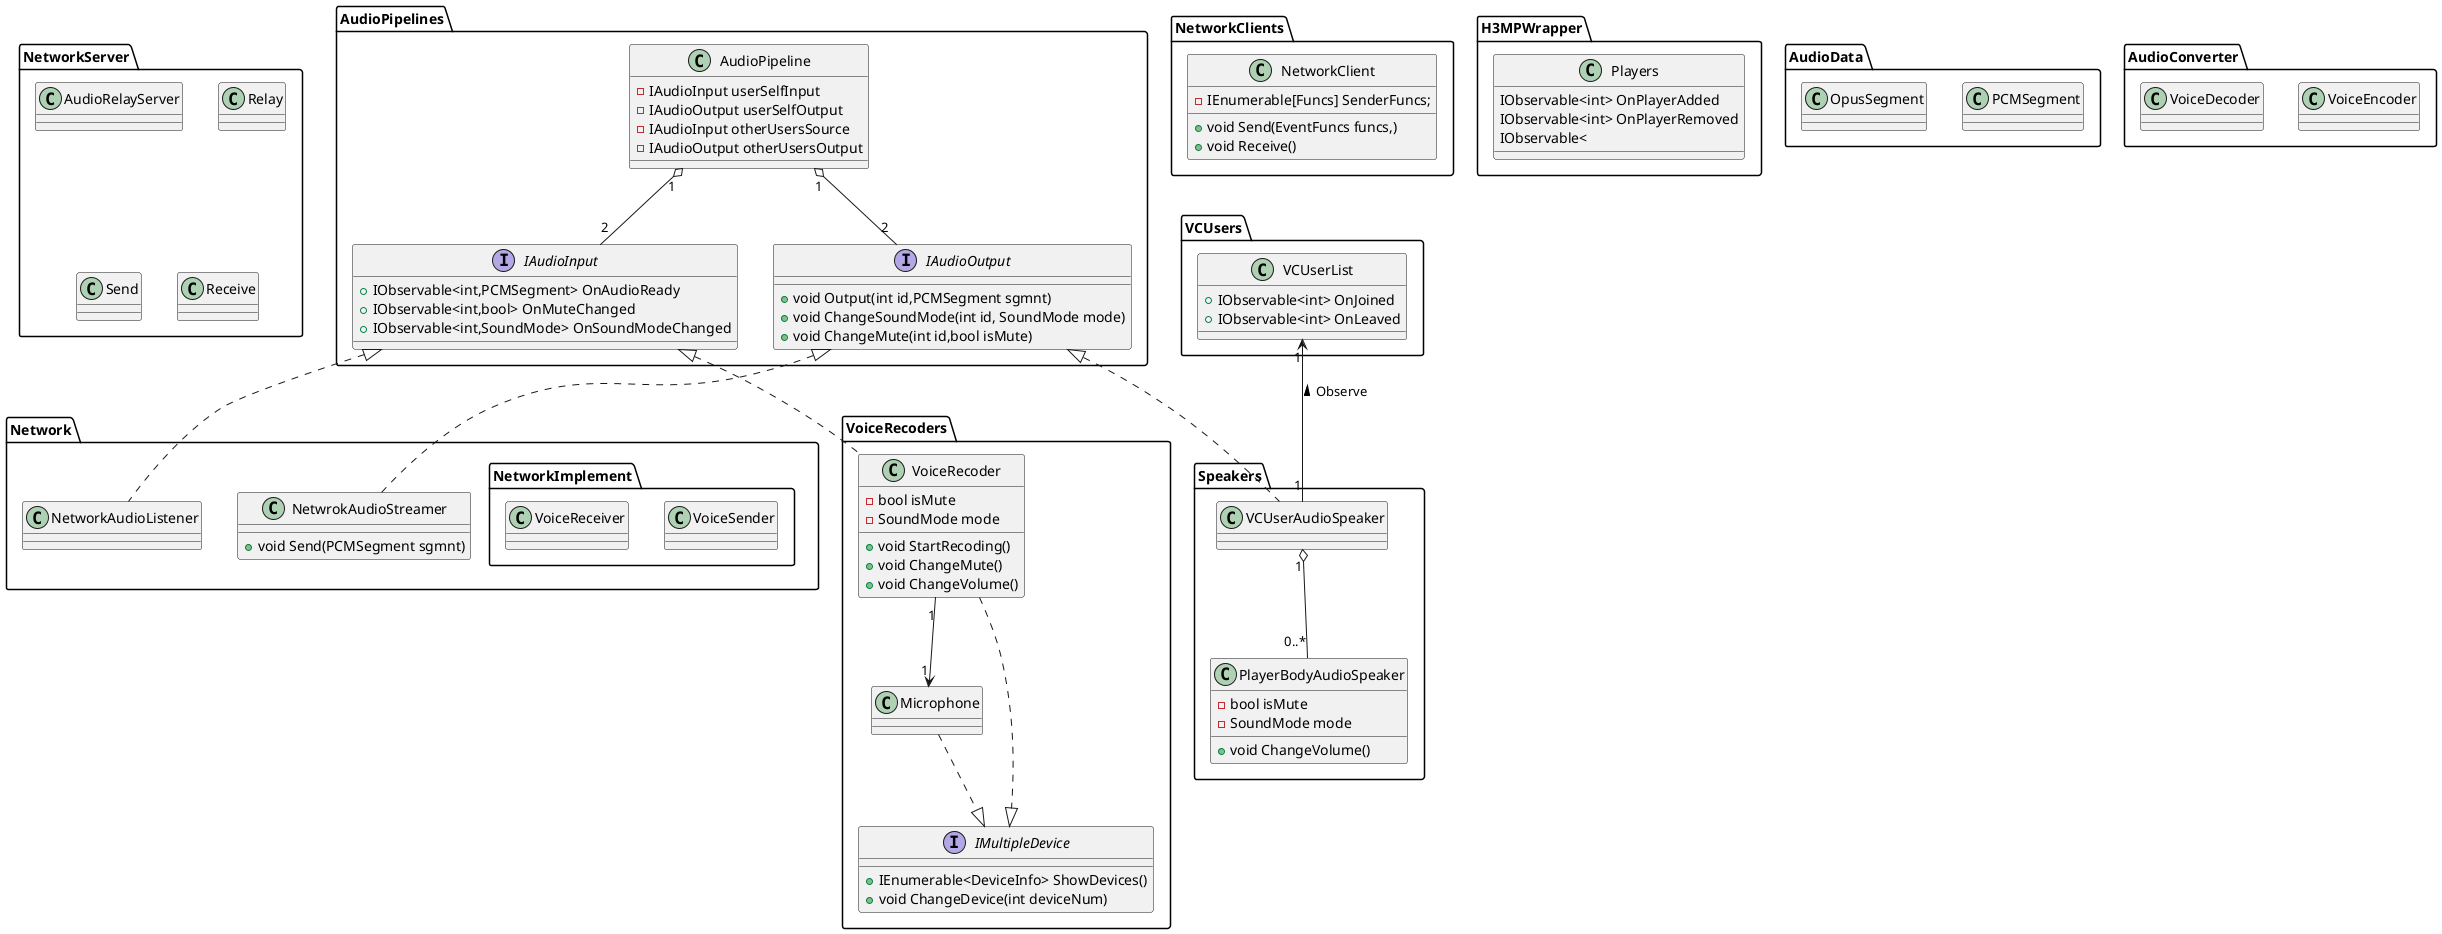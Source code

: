 @startuml
package AudioPipelines{
    class AudioPipeline{
        - IAudioInput userSelfInput
        - IAudioOutput userSelfOutput
        - IAudioInput otherUsersSource
        - IAudioOutput otherUsersOutput    
    }
    interface IAudioOutput{
        + void Output(int id,PCMSegment sgmnt)
        + void ChangeSoundMode(int id, SoundMode mode)
        + void ChangeMute(int id,bool isMute)
    }
    interface IAudioInput{
        + IObservable<int,PCMSegment> OnAudioReady
        + IObservable<int,bool> OnMuteChanged
        + IObservable<int,SoundMode> OnSoundModeChanged
    }
}
package NetworkServer{
    class AudioRelayServer{
        
    }

    class Relay{

    }
    class Send{

    }
    class Receive{

    }
    
}
package NetworkClients{
    class NetworkClient{
        - IEnumerable[Funcs] SenderFuncs; 
        + void Send(EventFuncs funcs,)
        + void Receive()
    }

}

package Network{
    class NetworkAudioListener{

    }
    class NetwrokAudioStreamer{
        + void Send(PCMSegment sgmnt)
    }
    package NetworkImplement{
        class VoiceSender{

        }
        class VoiceReceiver{

        }
    }
}
package VCUsers{
    class VCUserList{
    + IObservable<int> OnJoined
    + IObservable<int> OnLeaved
    }
}

package Speakers{

    class VCUserAudioSpeaker{

    }

    class PlayerBodyAudioSpeaker{
        - bool isMute
        - SoundMode mode

        + void ChangeVolume()
    }
}

package VoiceRecoders{
    class VoiceRecoder{
        - bool isMute
        - SoundMode mode

        + void StartRecoding()
        + void ChangeMute()
        + void ChangeVolume()
    }

    class Microphone{

    }
    interface IMultipleDevice{
        + IEnumerable<DeviceInfo> ShowDevices()
        + void ChangeDevice(int deviceNum)
    }
}
package H3MPWrapper{
    class Players{
        IObservable<int> OnPlayerAdded
        IObservable<int> OnPlayerRemoved
        IObservable<
    }
}
package AudioData{
    class PCMSegment{

    }
    class OpusSegment{

    }
}
package AudioConverter{
    class VoiceEncoder{

    }
    class VoiceDecoder{

    }
}
IAudioOutput <|.. NetwrokAudioStreamer
IAudioOutput <|.. VCUserAudioSpeaker
IAudioInput <|.. VoiceRecoder 
IAudioInput <|.. NetworkAudioListener

AudioPipeline "1" o-- "2" IAudioOutput
AudioPipeline "1" o-- "2" IAudioInput

VoiceRecoder ..|> IMultipleDevice
VoiceRecoder "1" --> "1" Microphone

Microphone ..|> IMultipleDevice

VCUserAudioSpeaker "1" o-- "0..*" PlayerBodyAudioSpeaker

VCUserList  "1" <-- "1" VCUserAudioSpeaker  : Observe <
@enduml
